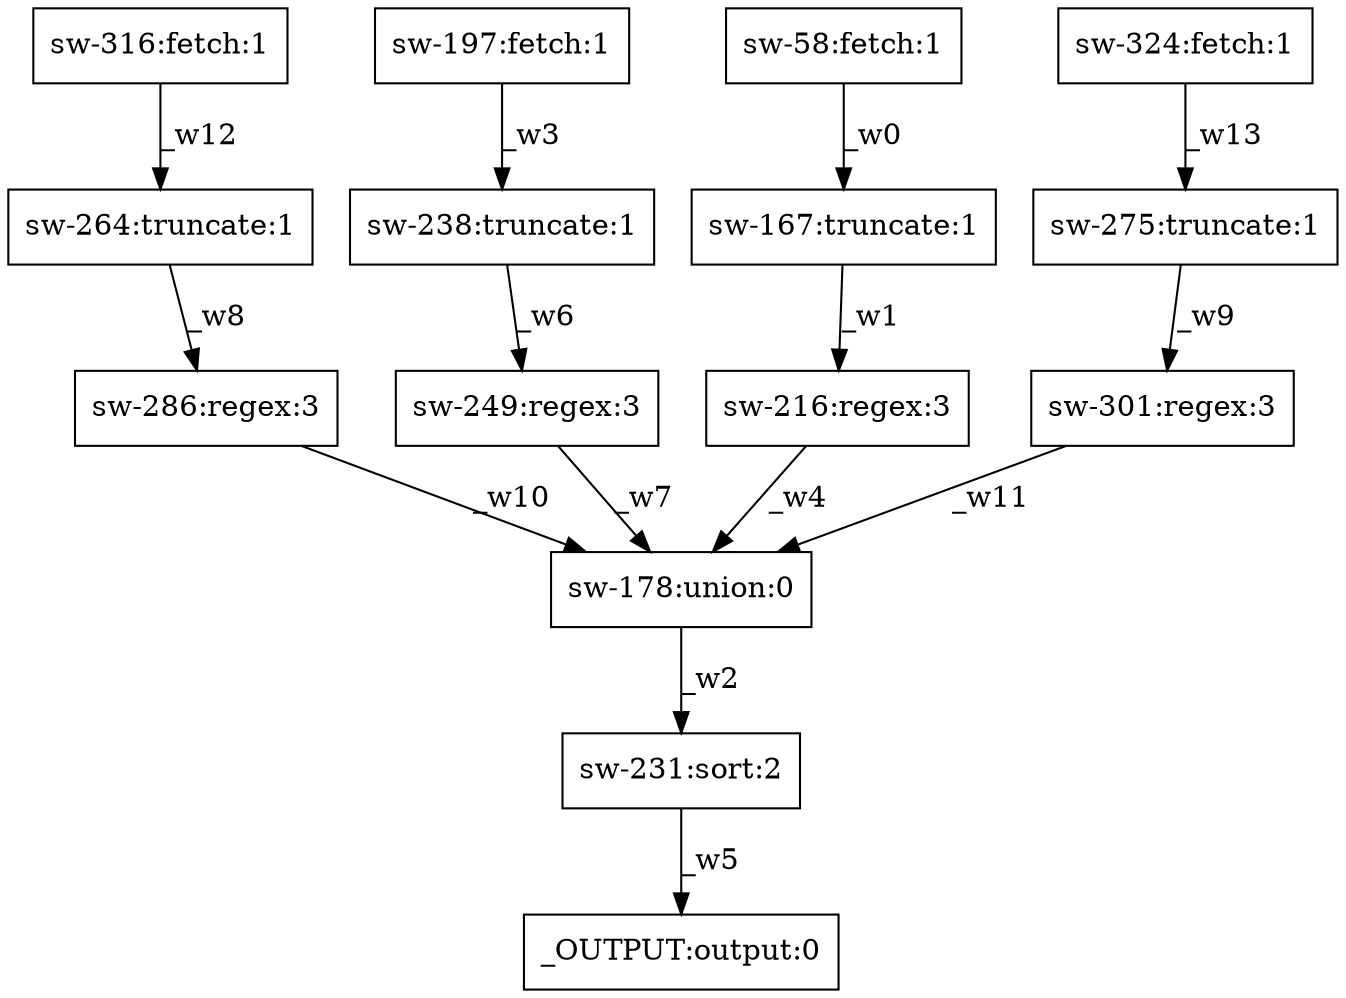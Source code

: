 digraph test1 { node [shape=box] "_OUTPUT" [label="_OUTPUT:output:0"];"sw-197" [label="sw-197:fetch:1"];"sw-286" [label="sw-286:regex:3"];"sw-231" [label="sw-231:sort:2"];"sw-249" [label="sw-249:regex:3"];"sw-316" [label="sw-316:fetch:1"];"sw-275" [label="sw-275:truncate:1"];"sw-324" [label="sw-324:fetch:1"];"sw-58" [label="sw-58:fetch:1"];"sw-264" [label="sw-264:truncate:1"];"sw-216" [label="sw-216:regex:3"];"sw-238" [label="sw-238:truncate:1"];"sw-301" [label="sw-301:regex:3"];"sw-167" [label="sw-167:truncate:1"];"sw-178" [label="sw-178:union:0"];"sw-58" -> "sw-167" [label="_w0"];"sw-167" -> "sw-216" [label="_w1"];"sw-178" -> "sw-231" [label="_w2"];"sw-197" -> "sw-238" [label="_w3"];"sw-216" -> "sw-178" [label="_w4"];"sw-231" -> "_OUTPUT" [label="_w5"];"sw-238" -> "sw-249" [label="_w6"];"sw-249" -> "sw-178" [label="_w7"];"sw-264" -> "sw-286" [label="_w8"];"sw-275" -> "sw-301" [label="_w9"];"sw-286" -> "sw-178" [label="_w10"];"sw-301" -> "sw-178" [label="_w11"];"sw-316" -> "sw-264" [label="_w12"];"sw-324" -> "sw-275" [label="_w13"];}